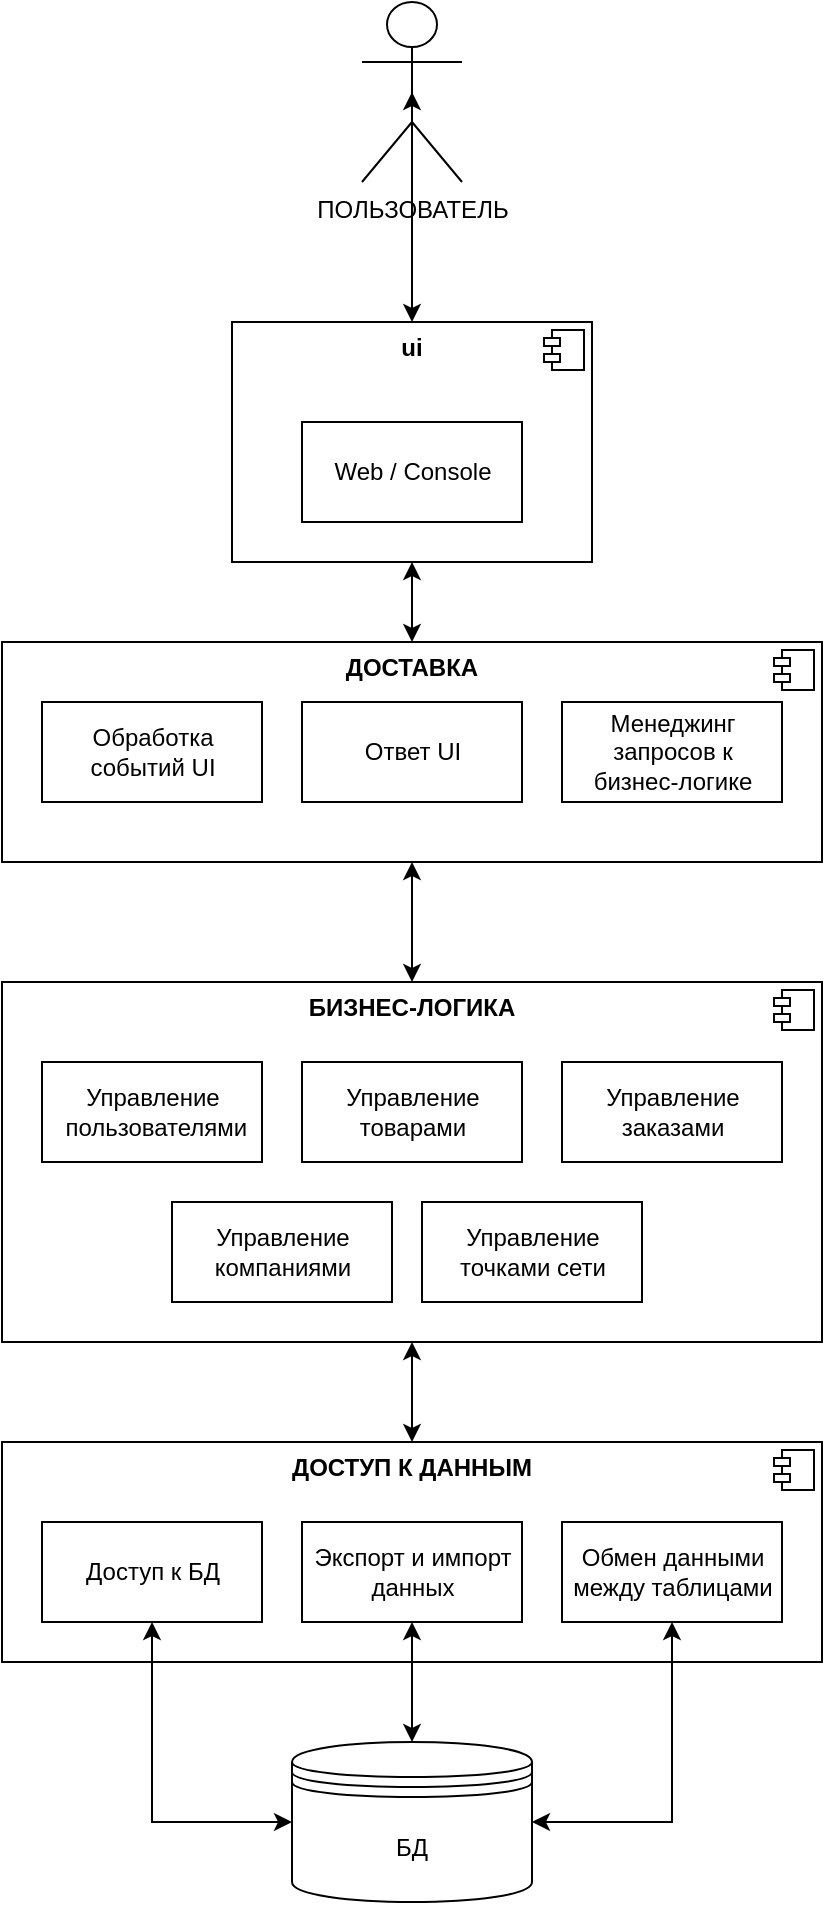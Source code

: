 <mxfile version="20.4.0" type="device"><diagram name="Page-1" id="c4acf3e9-155e-7222-9cf6-157b1a14988f"><mxGraphModel dx="946" dy="1714" grid="1" gridSize="10" guides="1" tooltips="1" connect="1" arrows="1" fold="1" page="1" pageScale="1" pageWidth="850" pageHeight="1100" background="none" math="0" shadow="0"><root><mxCell id="0"/><mxCell id="1" parent="0"/><mxCell id="V8mFhPO7ehrdbrq8xdAB-1" value="БД" style="shape=datastore;whiteSpace=wrap;html=1;" parent="1" vertex="1"><mxGeometry x="385" y="850" width="120" height="80" as="geometry"/></mxCell><mxCell id="V8mFhPO7ehrdbrq8xdAB-6" value="&lt;p style=&quot;margin:0px;margin-top:6px;text-align:center;&quot;&gt;&lt;b&gt;ДОСТУП К ДАННЫМ&lt;/b&gt;&lt;/p&gt;" style="align=left;overflow=fill;html=1;dropTarget=0;" parent="1" vertex="1"><mxGeometry x="240" y="700" width="410" height="110" as="geometry"/></mxCell><mxCell id="V8mFhPO7ehrdbrq8xdAB-7" value="" style="shape=component;jettyWidth=8;jettyHeight=4;" parent="V8mFhPO7ehrdbrq8xdAB-6" vertex="1"><mxGeometry x="1" width="20" height="20" relative="1" as="geometry"><mxPoint x="-24" y="4" as="offset"/></mxGeometry></mxCell><mxCell id="V8mFhPO7ehrdbrq8xdAB-19" style="edgeStyle=orthogonalEdgeStyle;rounded=0;orthogonalLoop=1;jettySize=auto;html=1;exitX=0.5;exitY=1;exitDx=0;exitDy=0;entryX=0.5;entryY=0;entryDx=0;entryDy=0;startArrow=classic;startFill=1;" parent="1" source="V8mFhPO7ehrdbrq8xdAB-9" target="V8mFhPO7ehrdbrq8xdAB-6" edge="1"><mxGeometry relative="1" as="geometry"/></mxCell><mxCell id="V8mFhPO7ehrdbrq8xdAB-9" value="&lt;p style=&quot;margin:0px;margin-top:6px;text-align:center;&quot;&gt;&lt;b&gt;БИЗНЕС-ЛОГИКА&lt;/b&gt;&lt;/p&gt;" style="align=left;overflow=fill;html=1;dropTarget=0;" parent="1" vertex="1"><mxGeometry x="240" y="470" width="410" height="180" as="geometry"/></mxCell><mxCell id="V8mFhPO7ehrdbrq8xdAB-10" value="" style="shape=component;jettyWidth=8;jettyHeight=4;" parent="V8mFhPO7ehrdbrq8xdAB-9" vertex="1"><mxGeometry x="1" width="20" height="20" relative="1" as="geometry"><mxPoint x="-24" y="4" as="offset"/></mxGeometry></mxCell><mxCell id="V8mFhPO7ehrdbrq8xdAB-11" value="&lt;p style=&quot;margin:0px;margin-top:6px;text-align:center;&quot;&gt;&lt;b&gt;ui&lt;/b&gt;&lt;/p&gt;" style="align=left;overflow=fill;html=1;dropTarget=0;" parent="1" vertex="1"><mxGeometry x="355" y="140" width="180" height="120" as="geometry"/></mxCell><mxCell id="V8mFhPO7ehrdbrq8xdAB-12" value="" style="shape=component;jettyWidth=8;jettyHeight=4;" parent="V8mFhPO7ehrdbrq8xdAB-11" vertex="1"><mxGeometry x="1" width="20" height="20" relative="1" as="geometry"><mxPoint x="-24" y="4" as="offset"/></mxGeometry></mxCell><mxCell id="V8mFhPO7ehrdbrq8xdAB-8" value="Web / Console" style="html=1;" parent="1" vertex="1"><mxGeometry x="390" y="190" width="110" height="50" as="geometry"/></mxCell><mxCell id="V8mFhPO7ehrdbrq8xdAB-16" style="edgeStyle=orthogonalEdgeStyle;rounded=0;orthogonalLoop=1;jettySize=auto;html=1;entryX=0.5;entryY=0;entryDx=0;entryDy=0;startArrow=classic;startFill=1;exitX=0.5;exitY=0.5;exitDx=0;exitDy=0;exitPerimeter=0;" parent="1" source="V8mFhPO7ehrdbrq8xdAB-13" target="V8mFhPO7ehrdbrq8xdAB-11" edge="1"><mxGeometry relative="1" as="geometry"><mxPoint x="445" y="-20" as="sourcePoint"/></mxGeometry></mxCell><mxCell id="V8mFhPO7ehrdbrq8xdAB-13" value="ПОЛЬЗОВАТЕЛЬ" style="shape=umlActor;verticalLabelPosition=bottom;verticalAlign=top;html=1;outlineConnect=0;" parent="1" vertex="1"><mxGeometry x="420" y="-20" width="50" height="90" as="geometry"/></mxCell><mxCell id="V8mFhPO7ehrdbrq8xdAB-20" value="Доступ к БД" style="html=1;" parent="1" vertex="1"><mxGeometry x="260" y="740" width="110" height="50" as="geometry"/></mxCell><mxCell id="V8mFhPO7ehrdbrq8xdAB-21" value="Экспорт и импорт &lt;br&gt;данных" style="html=1;" parent="1" vertex="1"><mxGeometry x="390" y="740" width="110" height="50" as="geometry"/></mxCell><mxCell id="V8mFhPO7ehrdbrq8xdAB-22" value="Обмен данными &lt;br&gt;между таблицами" style="html=1;" parent="1" vertex="1"><mxGeometry x="520" y="740" width="110" height="50" as="geometry"/></mxCell><mxCell id="V8mFhPO7ehrdbrq8xdAB-23" style="edgeStyle=orthogonalEdgeStyle;rounded=0;orthogonalLoop=1;jettySize=auto;html=1;exitX=0.5;exitY=0;exitDx=0;exitDy=0;entryX=0.5;entryY=1;entryDx=0;entryDy=0;startArrow=classic;startFill=1;" parent="1" source="V8mFhPO7ehrdbrq8xdAB-1" target="V8mFhPO7ehrdbrq8xdAB-21" edge="1"><mxGeometry relative="1" as="geometry"/></mxCell><mxCell id="V8mFhPO7ehrdbrq8xdAB-24" style="edgeStyle=orthogonalEdgeStyle;rounded=0;orthogonalLoop=1;jettySize=auto;html=1;exitX=1;exitY=0.5;exitDx=0;exitDy=0;entryX=0.5;entryY=1;entryDx=0;entryDy=0;startArrow=classic;startFill=1;" parent="1" source="V8mFhPO7ehrdbrq8xdAB-1" target="V8mFhPO7ehrdbrq8xdAB-22" edge="1"><mxGeometry relative="1" as="geometry"/></mxCell><mxCell id="V8mFhPO7ehrdbrq8xdAB-25" style="edgeStyle=orthogonalEdgeStyle;rounded=0;orthogonalLoop=1;jettySize=auto;html=1;exitX=0;exitY=0.5;exitDx=0;exitDy=0;entryX=0.5;entryY=1;entryDx=0;entryDy=0;startArrow=classic;startFill=1;" parent="1" source="V8mFhPO7ehrdbrq8xdAB-1" target="V8mFhPO7ehrdbrq8xdAB-20" edge="1"><mxGeometry relative="1" as="geometry"/></mxCell><mxCell id="V8mFhPO7ehrdbrq8xdAB-26" value="Управление&lt;br&gt;&amp;nbsp;пользователями" style="html=1;" parent="1" vertex="1"><mxGeometry x="260" y="510" width="110" height="50" as="geometry"/></mxCell><mxCell id="V8mFhPO7ehrdbrq8xdAB-27" value="Управление&lt;br&gt;товарами" style="html=1;" parent="1" vertex="1"><mxGeometry x="390" y="510" width="110" height="50" as="geometry"/></mxCell><mxCell id="V8mFhPO7ehrdbrq8xdAB-28" value="Управление&lt;br&gt;заказами" style="html=1;" parent="1" vertex="1"><mxGeometry x="520" y="510" width="110" height="50" as="geometry"/></mxCell><mxCell id="V8mFhPO7ehrdbrq8xdAB-29" value="Управление&lt;br&gt;компаниями" style="html=1;" parent="1" vertex="1"><mxGeometry x="325" y="580" width="110" height="50" as="geometry"/></mxCell><mxCell id="V8mFhPO7ehrdbrq8xdAB-30" value="Управление&lt;br&gt;точками сети" style="html=1;" parent="1" vertex="1"><mxGeometry x="450" y="580" width="110" height="50" as="geometry"/></mxCell><mxCell id="JBQSk2knQNDdT68eQJXe-10" style="edgeStyle=orthogonalEdgeStyle;rounded=0;orthogonalLoop=1;jettySize=auto;html=1;exitX=0.5;exitY=1;exitDx=0;exitDy=0;entryX=0.5;entryY=0;entryDx=0;entryDy=0;startArrow=classic;startFill=1;" edge="1" parent="1" source="JBQSk2knQNDdT68eQJXe-3" target="V8mFhPO7ehrdbrq8xdAB-9"><mxGeometry relative="1" as="geometry"/></mxCell><mxCell id="JBQSk2knQNDdT68eQJXe-11" style="edgeStyle=orthogonalEdgeStyle;rounded=0;orthogonalLoop=1;jettySize=auto;html=1;exitX=0.5;exitY=0;exitDx=0;exitDy=0;entryX=0.5;entryY=1;entryDx=0;entryDy=0;startArrow=classic;startFill=1;" edge="1" parent="1" source="JBQSk2knQNDdT68eQJXe-3" target="V8mFhPO7ehrdbrq8xdAB-11"><mxGeometry relative="1" as="geometry"/></mxCell><mxCell id="JBQSk2knQNDdT68eQJXe-3" value="&lt;p style=&quot;margin:0px;margin-top:6px;text-align:center;&quot;&gt;&lt;b&gt;ДОСТАВКА&lt;/b&gt;&lt;/p&gt;" style="align=left;overflow=fill;html=1;dropTarget=0;" vertex="1" parent="1"><mxGeometry x="240" y="300" width="410" height="110" as="geometry"/></mxCell><mxCell id="JBQSk2knQNDdT68eQJXe-4" value="" style="shape=component;jettyWidth=8;jettyHeight=4;" vertex="1" parent="JBQSk2knQNDdT68eQJXe-3"><mxGeometry x="1" width="20" height="20" relative="1" as="geometry"><mxPoint x="-24" y="4" as="offset"/></mxGeometry></mxCell><mxCell id="JBQSk2knQNDdT68eQJXe-7" value="Обработка &lt;br&gt;событий UI" style="html=1;" vertex="1" parent="1"><mxGeometry x="260" y="330" width="110" height="50" as="geometry"/></mxCell><mxCell id="JBQSk2knQNDdT68eQJXe-8" value="Ответ UI" style="html=1;" vertex="1" parent="1"><mxGeometry x="390" y="330" width="110" height="50" as="geometry"/></mxCell><mxCell id="JBQSk2knQNDdT68eQJXe-9" value="Менеджинг&lt;br&gt;запросов к &lt;br&gt;бизнес-логике" style="html=1;" vertex="1" parent="1"><mxGeometry x="520" y="330" width="110" height="50" as="geometry"/></mxCell></root></mxGraphModel></diagram></mxfile>